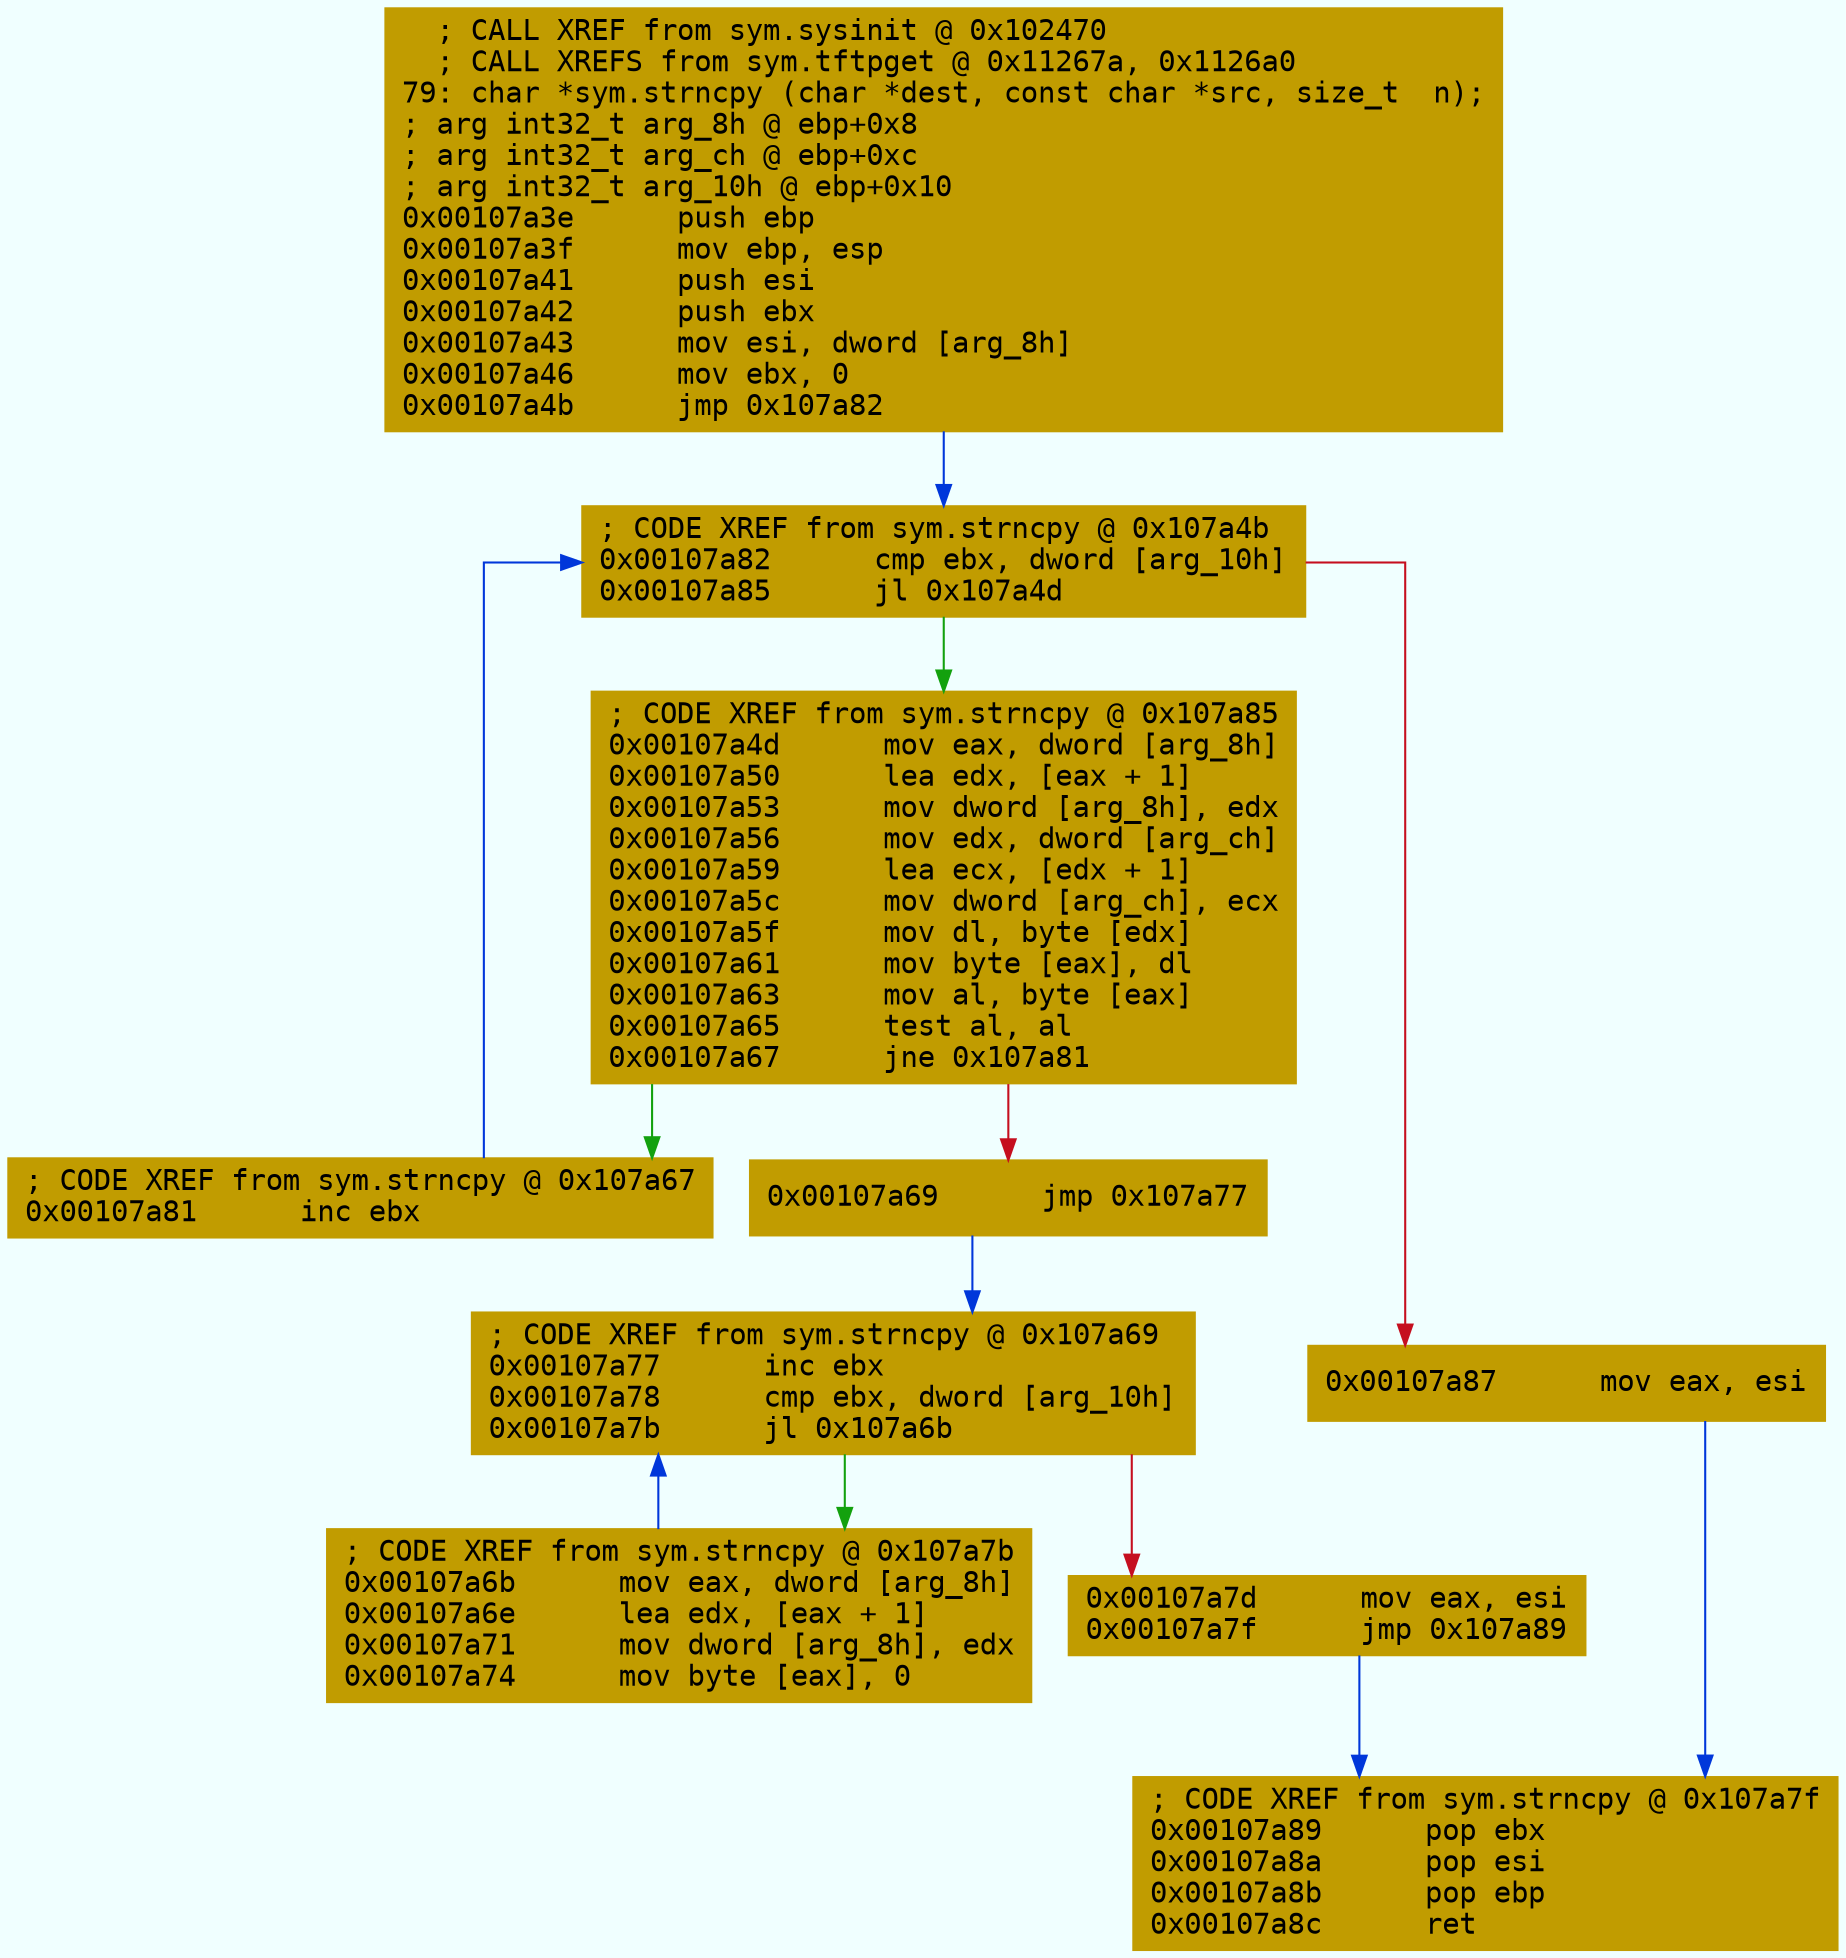 digraph code {
	graph [bgcolor=azure fontsize=8 fontname="Courier" splines="ortho"];
	node [fillcolor=gray style=filled shape=box];
	edge [arrowhead="normal"];
	"0x00107a3e" [URL="sym.strncpy/0x00107a3e", fillcolor="#c19c00",color="#c19c00", fontname="Courier",label="  ; CALL XREF from sym.sysinit @ 0x102470\l  ; CALL XREFS from sym.tftpget @ 0x11267a, 0x1126a0\l79: char *sym.strncpy (char *dest, const char *src, size_t  n);\l; arg int32_t arg_8h @ ebp+0x8\l; arg int32_t arg_ch @ ebp+0xc\l; arg int32_t arg_10h @ ebp+0x10\l0x00107a3e      push ebp\l0x00107a3f      mov ebp, esp\l0x00107a41      push esi\l0x00107a42      push ebx\l0x00107a43      mov esi, dword [arg_8h]\l0x00107a46      mov ebx, 0\l0x00107a4b      jmp 0x107a82\l"]
	"0x00107a4d" [URL="sym.strncpy/0x00107a4d", fillcolor="#c19c00",color="#c19c00", fontname="Courier",label="; CODE XREF from sym.strncpy @ 0x107a85\l0x00107a4d      mov eax, dword [arg_8h]\l0x00107a50      lea edx, [eax + 1]\l0x00107a53      mov dword [arg_8h], edx\l0x00107a56      mov edx, dword [arg_ch]\l0x00107a59      lea ecx, [edx + 1]\l0x00107a5c      mov dword [arg_ch], ecx\l0x00107a5f      mov dl, byte [edx]\l0x00107a61      mov byte [eax], dl\l0x00107a63      mov al, byte [eax]\l0x00107a65      test al, al\l0x00107a67      jne 0x107a81\l"]
	"0x00107a69" [URL="sym.strncpy/0x00107a69", fillcolor="#c19c00",color="#c19c00", fontname="Courier",label="0x00107a69      jmp 0x107a77\l"]
	"0x00107a6b" [URL="sym.strncpy/0x00107a6b", fillcolor="#c19c00",color="#c19c00", fontname="Courier",label="; CODE XREF from sym.strncpy @ 0x107a7b\l0x00107a6b      mov eax, dword [arg_8h]\l0x00107a6e      lea edx, [eax + 1]\l0x00107a71      mov dword [arg_8h], edx\l0x00107a74      mov byte [eax], 0\l"]
	"0x00107a77" [URL="sym.strncpy/0x00107a77", fillcolor="#c19c00",color="#c19c00", fontname="Courier",label="; CODE XREF from sym.strncpy @ 0x107a69\l0x00107a77      inc ebx\l0x00107a78      cmp ebx, dword [arg_10h]\l0x00107a7b      jl 0x107a6b\l"]
	"0x00107a7d" [URL="sym.strncpy/0x00107a7d", fillcolor="#c19c00",color="#c19c00", fontname="Courier",label="0x00107a7d      mov eax, esi\l0x00107a7f      jmp 0x107a89\l"]
	"0x00107a81" [URL="sym.strncpy/0x00107a81", fillcolor="#c19c00",color="#c19c00", fontname="Courier",label="; CODE XREF from sym.strncpy @ 0x107a67\l0x00107a81      inc ebx\l"]
	"0x00107a82" [URL="sym.strncpy/0x00107a82", fillcolor="#c19c00",color="#c19c00", fontname="Courier",label="; CODE XREF from sym.strncpy @ 0x107a4b\l0x00107a82      cmp ebx, dword [arg_10h]\l0x00107a85      jl 0x107a4d\l"]
	"0x00107a87" [URL="sym.strncpy/0x00107a87", fillcolor="#c19c00",color="#c19c00", fontname="Courier",label="0x00107a87      mov eax, esi\l"]
	"0x00107a89" [URL="sym.strncpy/0x00107a89", fillcolor="#c19c00",color="#c19c00", fontname="Courier",label="; CODE XREF from sym.strncpy @ 0x107a7f\l0x00107a89      pop ebx\l0x00107a8a      pop esi\l0x00107a8b      pop ebp\l0x00107a8c      ret\l"]
        "0x00107a3e" -> "0x00107a82" [color="#0037da"];
        "0x00107a4d" -> "0x00107a81" [color="#13a10e"];
        "0x00107a4d" -> "0x00107a69" [color="#c50f1f"];
        "0x00107a69" -> "0x00107a77" [color="#0037da"];
        "0x00107a6b" -> "0x00107a77" [color="#0037da"];
        "0x00107a77" -> "0x00107a6b" [color="#13a10e"];
        "0x00107a77" -> "0x00107a7d" [color="#c50f1f"];
        "0x00107a7d" -> "0x00107a89" [color="#0037da"];
        "0x00107a81" -> "0x00107a82" [color="#0037da"];
        "0x00107a82" -> "0x00107a4d" [color="#13a10e"];
        "0x00107a82" -> "0x00107a87" [color="#c50f1f"];
        "0x00107a87" -> "0x00107a89" [color="#0037da"];
}
